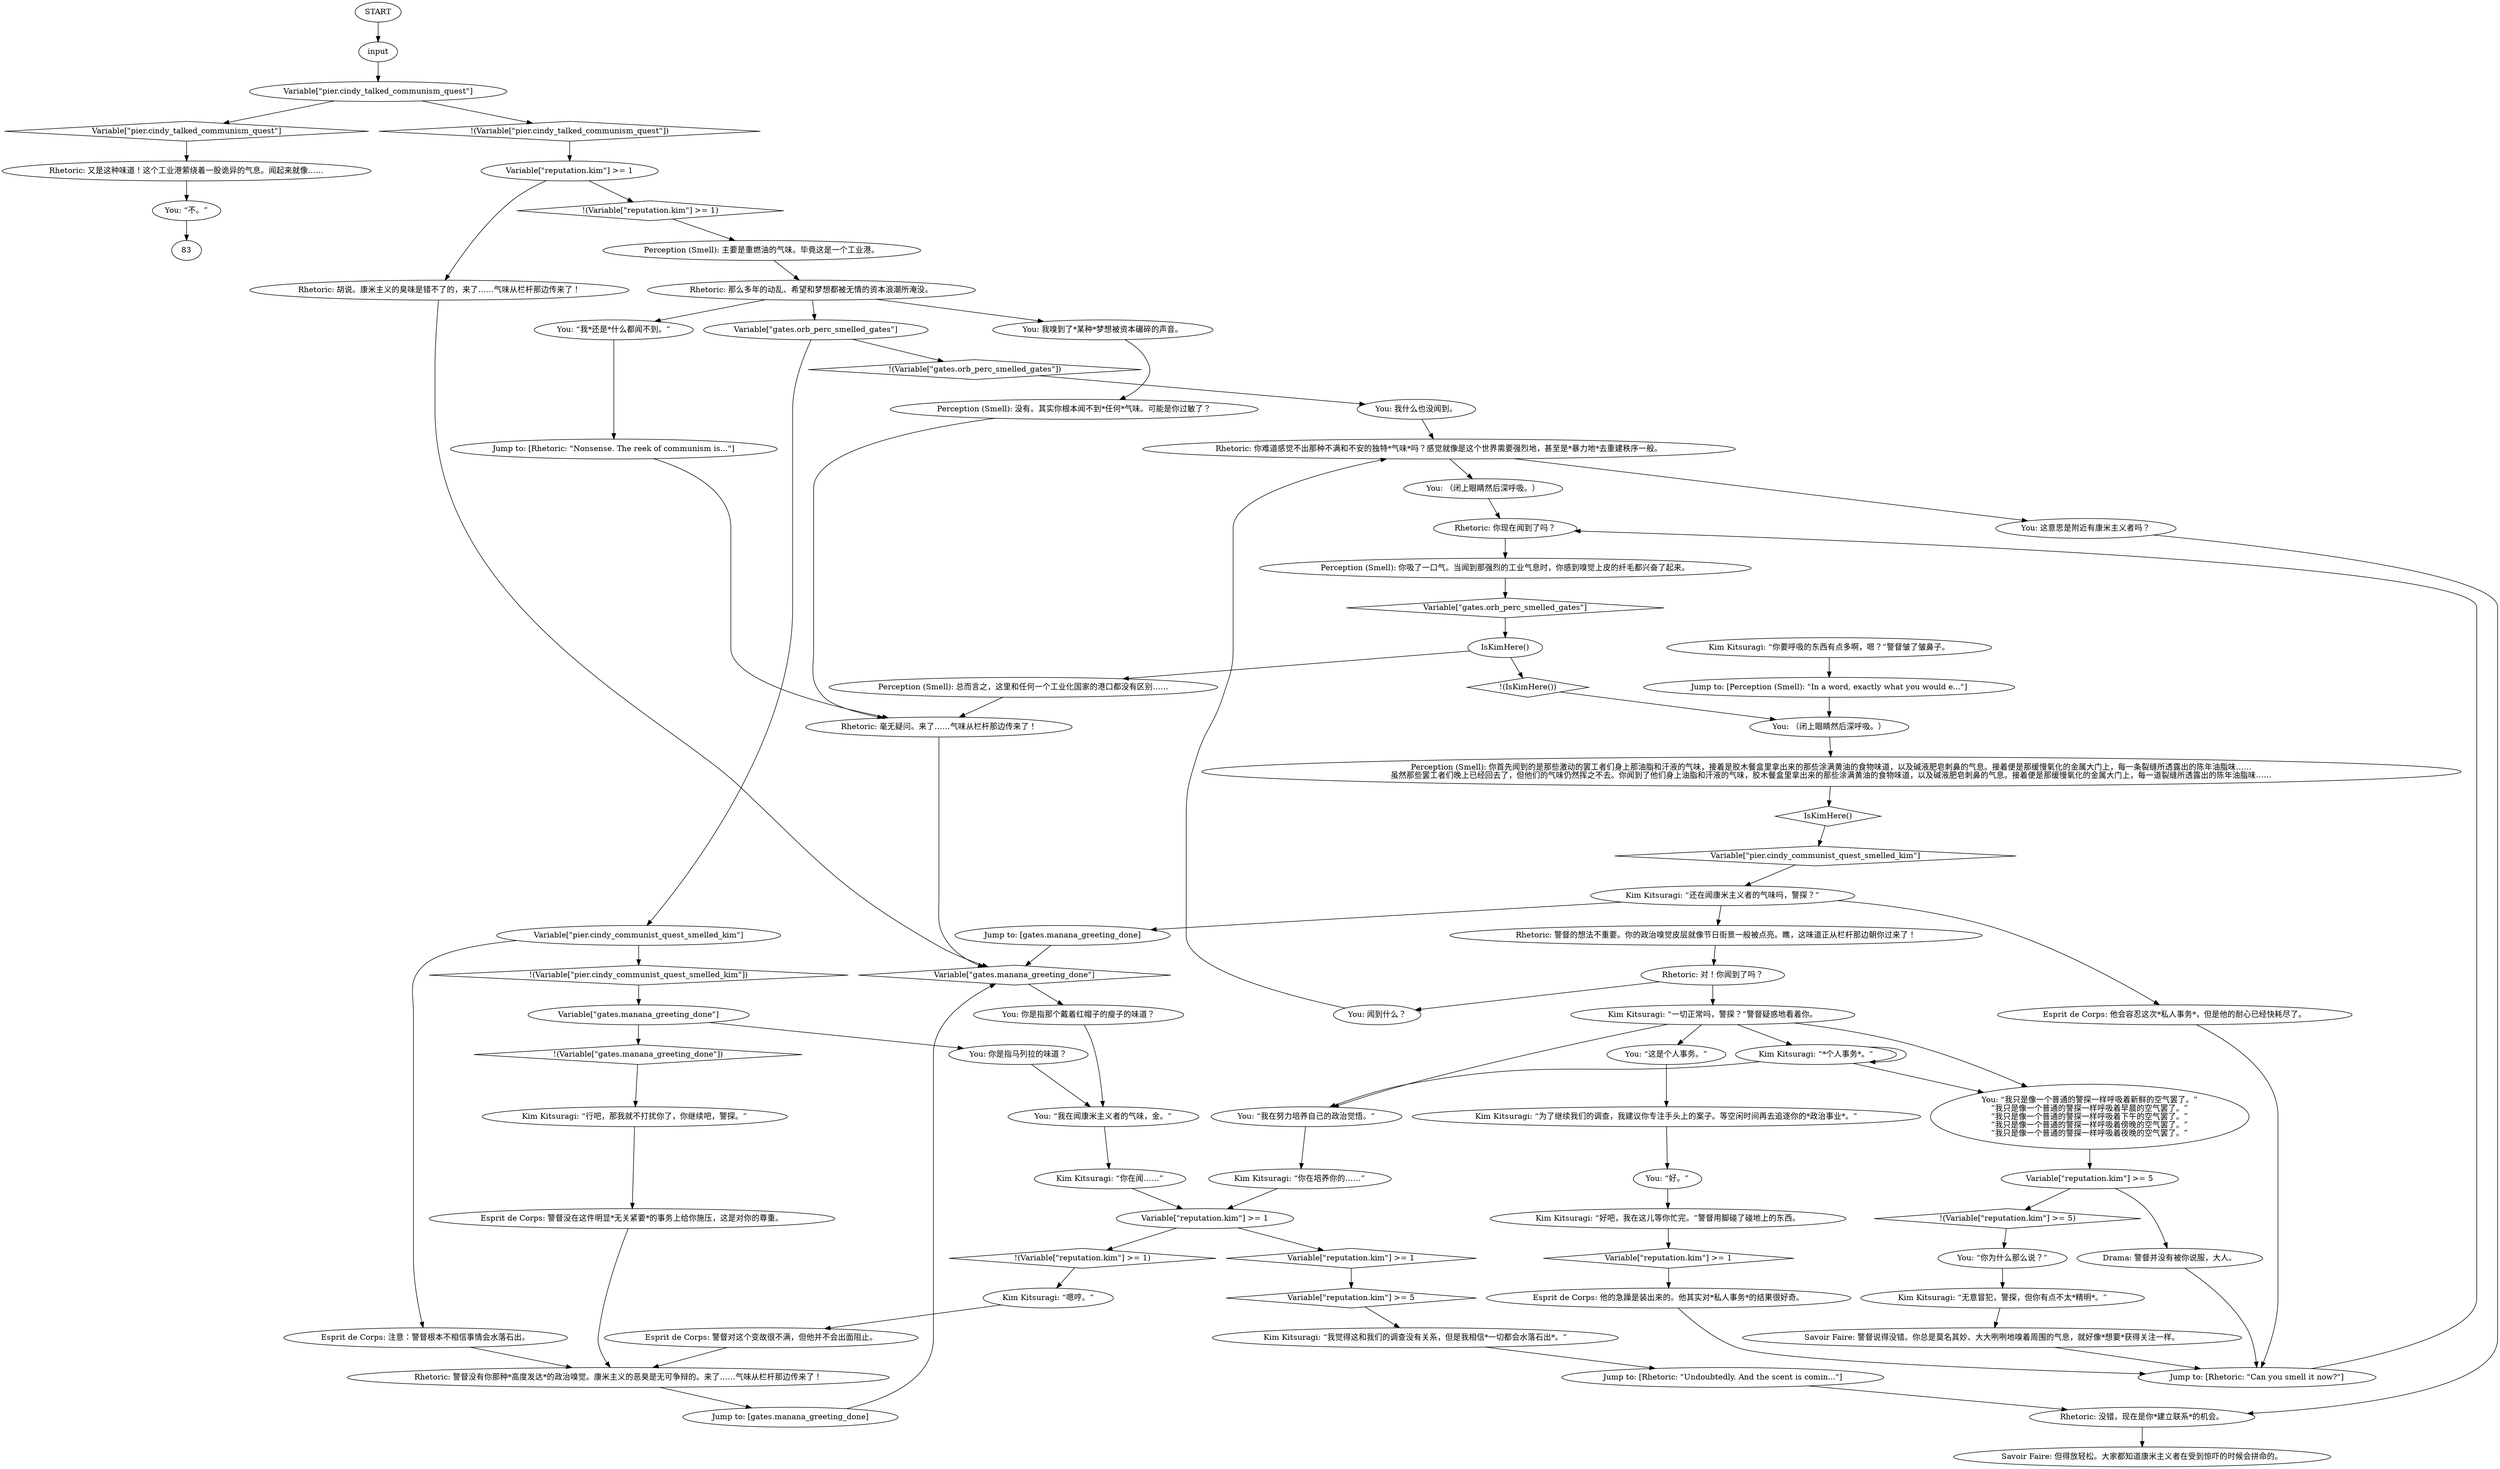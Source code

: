 # GATES ORB / communistquest
# Rhetoric smells a communist around here. Part of the Communist Dream Quest
# ==================================================
digraph G {
	  0 [label="START"];
	  1 [label="input"];
	  2 [label="You: 我嗅到了*某种*梦想被资本碾碎的声音。"];
	  3 [label="You: 这意思是附近有康米主义者吗？"];
	  4 [label="Perception (Smell): 你吸了一口气。当闻到那强烈的工业气息时，你感到嗅觉上皮的纤毛都兴奋了起来。"];
	  5 [label="Esprit de Corps: 他的急躁是装出来的。他其实对*私人事务*的结果很好奇。"];
	  6 [label="Variable[\"pier.cindy_talked_communism_quest\"]"];
	  7 [label="Variable[\"pier.cindy_talked_communism_quest\"]", shape=diamond];
	  8 [label="!(Variable[\"pier.cindy_talked_communism_quest\"])", shape=diamond];
	  9 [label="Rhetoric: 又是这种味道！这个工业港萦绕着一股诡异的气息。闻起来就像……"];
	  10 [label="Rhetoric: 你现在闻到了吗？"];
	  11 [label="Esprit de Corps: 警督没在这件明显*无关紧要*的事务上给你施压，这是对你的尊重。"];
	  12 [label="Rhetoric: 警督没有你那种*高度发达*的政治嗅觉。康米主义的恶臭是无可争辩的。来了……气味从栏杆那边传来了！"];
	  13 [label="Kim Kitsuragi: “无意冒犯，警探，但你有点不太*精明*。”"];
	  14 [label="You: “我*还是*什么都闻不到。”"];
	  15 [label="Kim Kitsuragi: “还在闻康米主义者的气味吗，警探？”"];
	  16 [label="You: “这是个人事务。”"];
	  17 [label="Variable[\"reputation.kim\"] >= 1"];
	  18 [label="Variable[\"reputation.kim\"] >= 1", shape=diamond];
	  19 [label="!(Variable[\"reputation.kim\"] >= 1)", shape=diamond];
	  20 [label="Jump to: [Rhetoric: \"Nonsense. The reek of communism is...\"]"];
	  21 [label="Jump to: [gates.manana_greeting_done]"];
	  22 [label="You: 闻到什么？"];
	  23 [label="You: （闭上眼睛然后深呼吸。）"];
	  24 [label="You: “我只是像一个普通的警探一样呼吸着新鲜的空气罢了。”\n“我只是像一个普通的警探一样呼吸着早晨的空气罢了。”\n“我只是像一个普通的警探一样呼吸着下午的空气罢了。”\n“我只是像一个普通的警探一样呼吸着傍晚的空气罢了。”\n“我只是像一个普通的警探一样呼吸着夜晚的空气罢了。”"];
	  25 [label="Kim Kitsuragi: “你在闻……”"];
	  26 [label="Kim Kitsuragi: “好吧，我在这儿等你忙完。”警督用脚碰了碰地上的东西。"];
	  27 [label="Rhetoric: 你难道感觉不出那种不满和不安的独特*气味*吗？感觉就像是这个世界需要强烈地，甚至是*暴力地*去重建秩序一般。"];
	  28 [label="Savoir Faire: 但得放轻松。大家都知道康米主义者在受到惊吓的时候会拼命的。"];
	  29 [label="Jump to: [Perception (Smell): \"In a word, exactly what you would e...\"]"];
	  30 [label="Savoir Faire: 警督说得没错。你总是莫名其妙、大大咧咧地嗅着周围的气息，就好像*想要*获得关注一样。"];
	  31 [label="Rhetoric: 那么多年的动乱、希望和梦想都被无情的资本浪潮所淹没。"];
	  32 [label="Kim Kitsuragi: “你在培养你的……”"];
	  33 [label="Kim Kitsuragi: “你要呼吸的东西有点多啊，嗯？”警督皱了皱鼻子。"];
	  34 [label="Variable[\"reputation.kim\"] >= 5"];
	  35 [label="Variable[\"reputation.kim\"] >= 5", shape=diamond];
	  36 [label="!(Variable[\"reputation.kim\"] >= 5)", shape=diamond];
	  37 [label="Drama: 警督并没有被你说服，大人。"];
	  38 [label="Esprit de Corps: 警督对这个变故很不满，但他并不会出面阻止。"];
	  39 [label="You: “好。”"];
	  40 [label="Rhetoric: 警督的想法不重要。你的政治嗅觉皮层就像节日街景一般被点亮。瞧，这味道正从栏杆那边朝你过来了！"];
	  41 [label="Jump to: [Rhetoric: \"Can you smell it now?\"]"];
	  42 [label="Perception (Smell): 你首先闻到的是那些激动的罢工者们身上那油脂和汗液的气味，接着是胶木餐盒里拿出来的那些涂满黄油的食物味道，以及碱液肥皂刺鼻的气息。接着便是那缓慢氧化的金属大门上，每一条裂缝所透露出的陈年油脂味……\n虽然那些罢工者们晚上已经回去了，但他们的气味仍然挥之不去。你闻到了他们身上油脂和汗液的气味，胶木餐盒里拿出来的那些涂满黄油的食物味道，以及碱液肥皂刺鼻的气息。接着便是那缓慢氧化的金属大门上，每一道裂缝所透露出的陈年油脂味……"];
	  43 [label="IsKimHere()"];
	  44 [label="IsKimHere()", shape=diamond];
	  45 [label="!(IsKimHere())", shape=diamond];
	  46 [label="Perception (Smell): 总而言之，这里和任何一个工业化国家的港口都没有区别……"];
	  47 [label="You: （闭上眼睛然后深呼吸。）"];
	  48 [label="Variable[\"gates.orb_perc_smelled_gates\"]"];
	  49 [label="Variable[\"gates.orb_perc_smelled_gates\"]", shape=diamond];
	  50 [label="!(Variable[\"gates.orb_perc_smelled_gates\"])", shape=diamond];
	  51 [label="Variable[\"pier.cindy_communist_quest_smelled_kim\"]"];
	  52 [label="Variable[\"pier.cindy_communist_quest_smelled_kim\"]", shape=diamond];
	  53 [label="!(Variable[\"pier.cindy_communist_quest_smelled_kim\"])", shape=diamond];
	  54 [label="Esprit de Corps: 注意：警督根本不相信事情会水落石出。"];
	  55 [label="Jump to: [Rhetoric: \"Undoubtedly. And the scent is comin...\"]"];
	  56 [label="Perception (Smell): 没有。其实你根本闻不到*任何*气味。可能是你过敏了？"];
	  57 [label="You: 我什么也没闻到。"];
	  58 [label="Kim Kitsuragi: “一切正常吗，警探？”警督疑惑地看着你。"];
	  59 [label="Variable[\"gates.manana_greeting_done\"]"];
	  60 [label="Variable[\"gates.manana_greeting_done\"]", shape=diamond];
	  61 [label="!(Variable[\"gates.manana_greeting_done\"])", shape=diamond];
	  62 [label="You: 你是指马列拉的味道？"];
	  63 [label="You: 你是指那个戴着红帽子的瘦子的味道？"];
	  64 [label="Kim Kitsuragi: “行吧，那我就不打扰你了，你继续吧，警探。”"];
	  65 [label="Kim Kitsuragi: “我觉得这和我们的调查没有关系，但是我相信*一切都会水落石出*。”"];
	  66 [label="You: “你为什么那么说？”"];
	  67 [label="Esprit de Corps: 他会容忍这次*私人事务*，但是他的耐心已经快耗尽了。"];
	  68 [label="Perception (Smell): 主要是重燃油的气味。毕竟这是一个工业港。"];
	  69 [label="You: “不。”"];
	  70 [label="Jump to: [gates.manana_greeting_done]"];
	  71 [label="Rhetoric: 对！你闻到了吗？"];
	  72 [label="Variable[\"reputation.kim\"] >= 1"];
	  73 [label="Variable[\"reputation.kim\"] >= 1", shape=diamond];
	  74 [label="!(Variable[\"reputation.kim\"] >= 1)", shape=diamond];
	  75 [label="Rhetoric: 胡说。康米主义的臭味是错不了的，来了……气味从栏杆那边传来了！"];
	  76 [label="Rhetoric: 毫无疑问。来了……气味从栏杆那边传来了！"];
	  77 [label="Rhetoric: 没错，现在是你*建立联系*的机会。"];
	  78 [label="You: “我在闻康米主义者的气味，金。”"];
	  79 [label="You: “我在努力培养自己的政治觉悟。”"];
	  80 [label="Kim Kitsuragi: “*个人事务*。”"];
	  81 [label="Kim Kitsuragi: “为了继续我们的调查，我建议你专注手头上的案子。等空闲时间再去追逐你的*政治事业*。”"];
	  82 [label="Kim Kitsuragi: “嗯哼。”"];
	  0 -> 1
	  1 -> 6
	  2 -> 56
	  3 -> 77
	  4 -> 49
	  5 -> 41
	  6 -> 8
	  6 -> 7
	  7 -> 9
	  8 -> 72
	  9 -> 69
	  10 -> 4
	  11 -> 12
	  12 -> 21
	  13 -> 30
	  14 -> 20
	  15 -> 40
	  15 -> 67
	  15 -> 70
	  16 -> 81
	  17 -> 18
	  17 -> 19
	  18 -> 35
	  19 -> 82
	  20 -> 76
	  21 -> 60
	  22 -> 27
	  23 -> 10
	  24 -> 34
	  25 -> 17
	  26 -> 73
	  27 -> 3
	  27 -> 23
	  29 -> 47
	  30 -> 41
	  31 -> 48
	  31 -> 2
	  31 -> 14
	  32 -> 17
	  33 -> 29
	  34 -> 36
	  34 -> 37
	  35 -> 65
	  36 -> 66
	  37 -> 41
	  38 -> 12
	  39 -> 26
	  40 -> 71
	  41 -> 10
	  42 -> 44
	  43 -> 45
	  43 -> 46
	  44 -> 52
	  45 -> 47
	  46 -> 76
	  47 -> 42
	  48 -> 50
	  48 -> 51
	  49 -> 43
	  50 -> 57
	  51 -> 53
	  51 -> 54
	  52 -> 15
	  53 -> 59
	  54 -> 12
	  55 -> 77
	  56 -> 76
	  57 -> 27
	  58 -> 16
	  58 -> 24
	  58 -> 80
	  58 -> 79
	  59 -> 61
	  59 -> 62
	  60 -> 63
	  61 -> 64
	  62 -> 78
	  63 -> 78
	  64 -> 11
	  65 -> 55
	  66 -> 13
	  67 -> 41
	  68 -> 31
	  69 -> 83
	  70 -> 60
	  71 -> 58
	  71 -> 22
	  72 -> 74
	  72 -> 75
	  73 -> 5
	  74 -> 68
	  75 -> 60
	  76 -> 60
	  77 -> 28
	  78 -> 25
	  79 -> 32
	  80 -> 80
	  80 -> 24
	  80 -> 79
	  81 -> 39
	  82 -> 38
}


